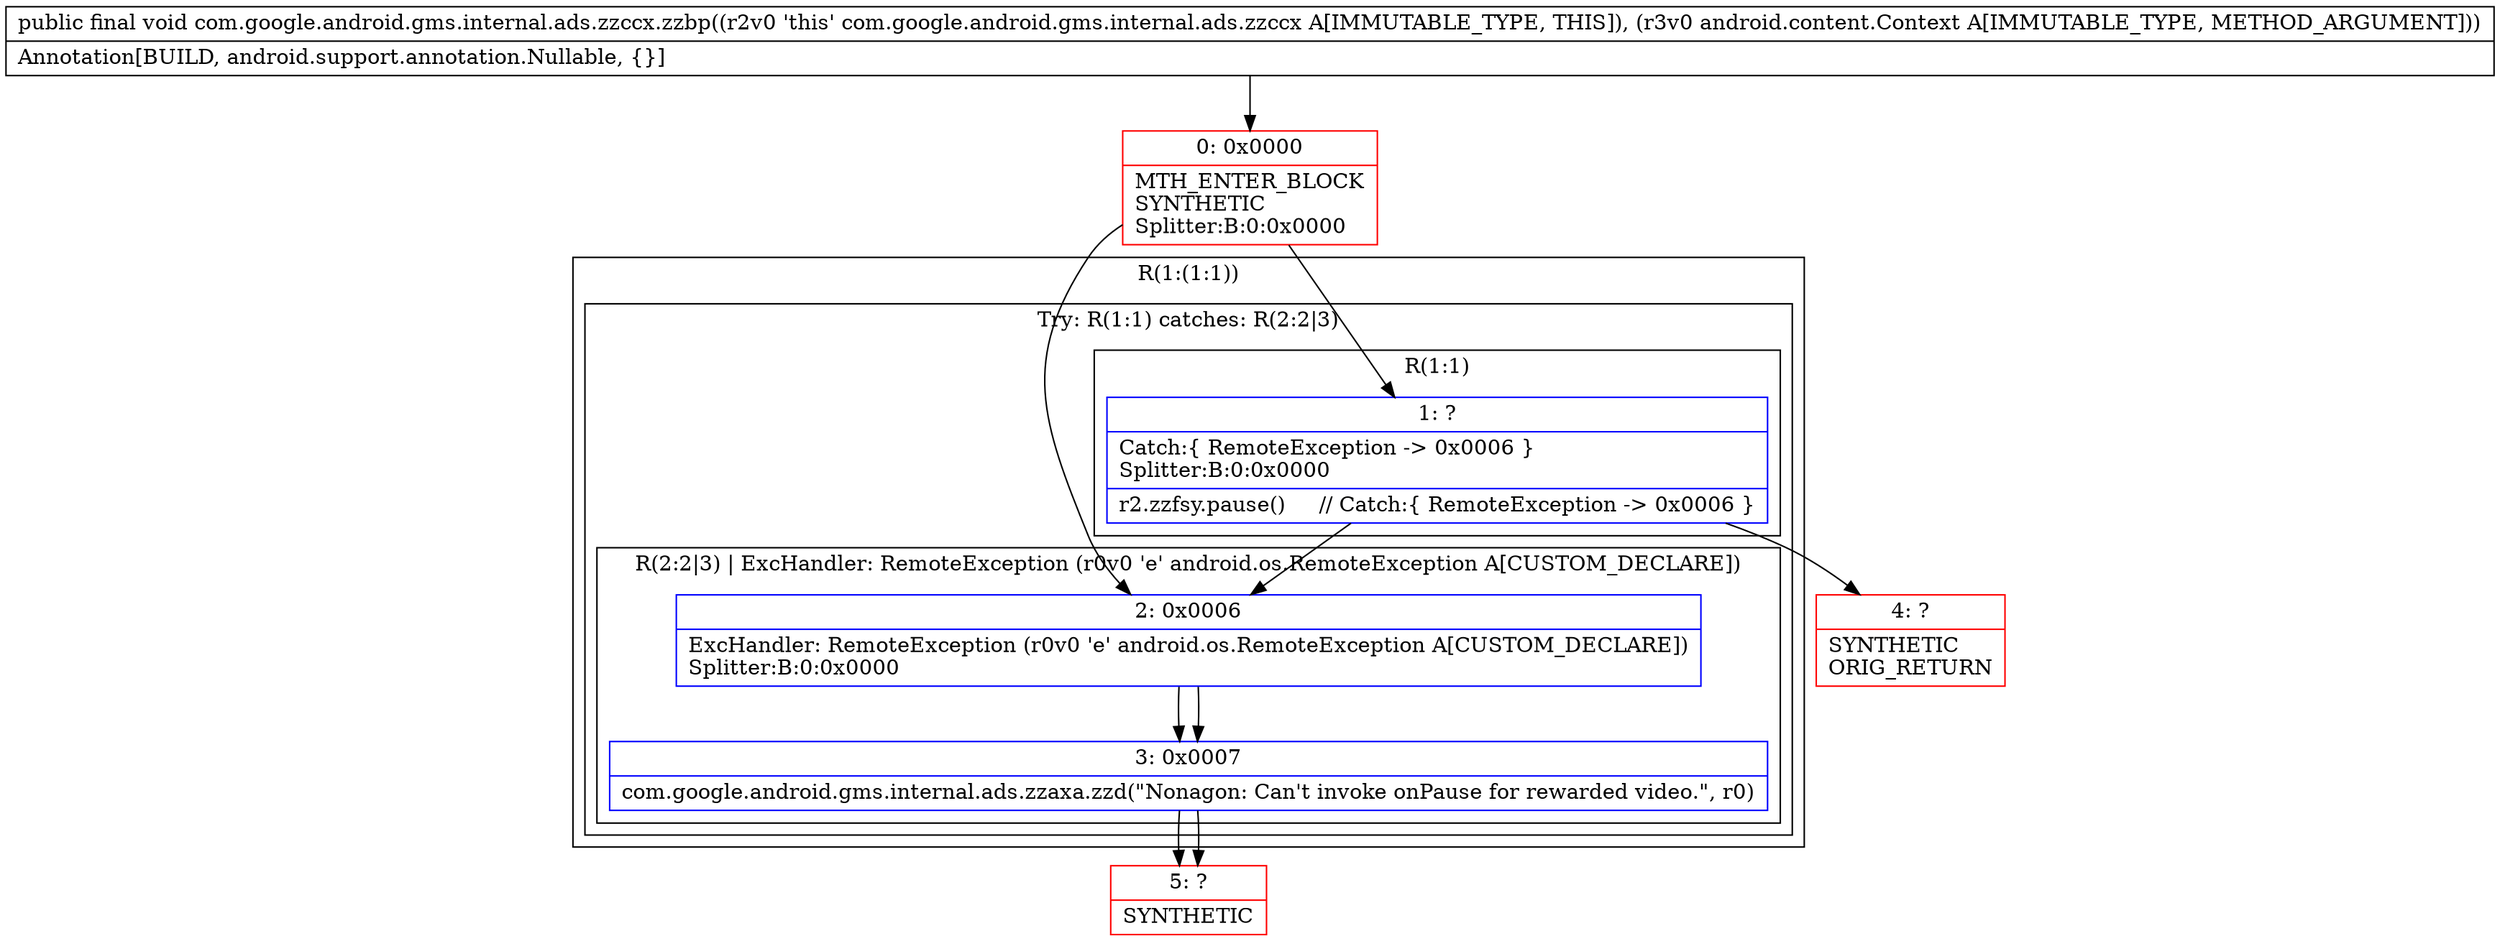 digraph "CFG forcom.google.android.gms.internal.ads.zzccx.zzbp(Landroid\/content\/Context;)V" {
subgraph cluster_Region_1523604025 {
label = "R(1:(1:1))";
node [shape=record,color=blue];
subgraph cluster_TryCatchRegion_51241778 {
label = "Try: R(1:1) catches: R(2:2|3)";
node [shape=record,color=blue];
subgraph cluster_Region_326080921 {
label = "R(1:1)";
node [shape=record,color=blue];
Node_1 [shape=record,label="{1\:\ ?|Catch:\{ RemoteException \-\> 0x0006 \}\lSplitter:B:0:0x0000\l|r2.zzfsy.pause()     \/\/ Catch:\{ RemoteException \-\> 0x0006 \}\l}"];
}
subgraph cluster_Region_322619848 {
label = "R(2:2|3) | ExcHandler: RemoteException (r0v0 'e' android.os.RemoteException A[CUSTOM_DECLARE])\l";
node [shape=record,color=blue];
Node_2 [shape=record,label="{2\:\ 0x0006|ExcHandler: RemoteException (r0v0 'e' android.os.RemoteException A[CUSTOM_DECLARE])\lSplitter:B:0:0x0000\l}"];
Node_3 [shape=record,label="{3\:\ 0x0007|com.google.android.gms.internal.ads.zzaxa.zzd(\"Nonagon: Can't invoke onPause for rewarded video.\", r0)\l}"];
}
}
}
subgraph cluster_Region_322619848 {
label = "R(2:2|3) | ExcHandler: RemoteException (r0v0 'e' android.os.RemoteException A[CUSTOM_DECLARE])\l";
node [shape=record,color=blue];
Node_2 [shape=record,label="{2\:\ 0x0006|ExcHandler: RemoteException (r0v0 'e' android.os.RemoteException A[CUSTOM_DECLARE])\lSplitter:B:0:0x0000\l}"];
Node_3 [shape=record,label="{3\:\ 0x0007|com.google.android.gms.internal.ads.zzaxa.zzd(\"Nonagon: Can't invoke onPause for rewarded video.\", r0)\l}"];
}
Node_0 [shape=record,color=red,label="{0\:\ 0x0000|MTH_ENTER_BLOCK\lSYNTHETIC\lSplitter:B:0:0x0000\l}"];
Node_4 [shape=record,color=red,label="{4\:\ ?|SYNTHETIC\lORIG_RETURN\l}"];
Node_5 [shape=record,color=red,label="{5\:\ ?|SYNTHETIC\l}"];
MethodNode[shape=record,label="{public final void com.google.android.gms.internal.ads.zzccx.zzbp((r2v0 'this' com.google.android.gms.internal.ads.zzccx A[IMMUTABLE_TYPE, THIS]), (r3v0 android.content.Context A[IMMUTABLE_TYPE, METHOD_ARGUMENT]))  | Annotation[BUILD, android.support.annotation.Nullable, \{\}]\l}"];
MethodNode -> Node_0;
Node_1 -> Node_2;
Node_1 -> Node_4;
Node_2 -> Node_3;
Node_3 -> Node_5;
Node_2 -> Node_3;
Node_3 -> Node_5;
Node_0 -> Node_1;
Node_0 -> Node_2;
}

